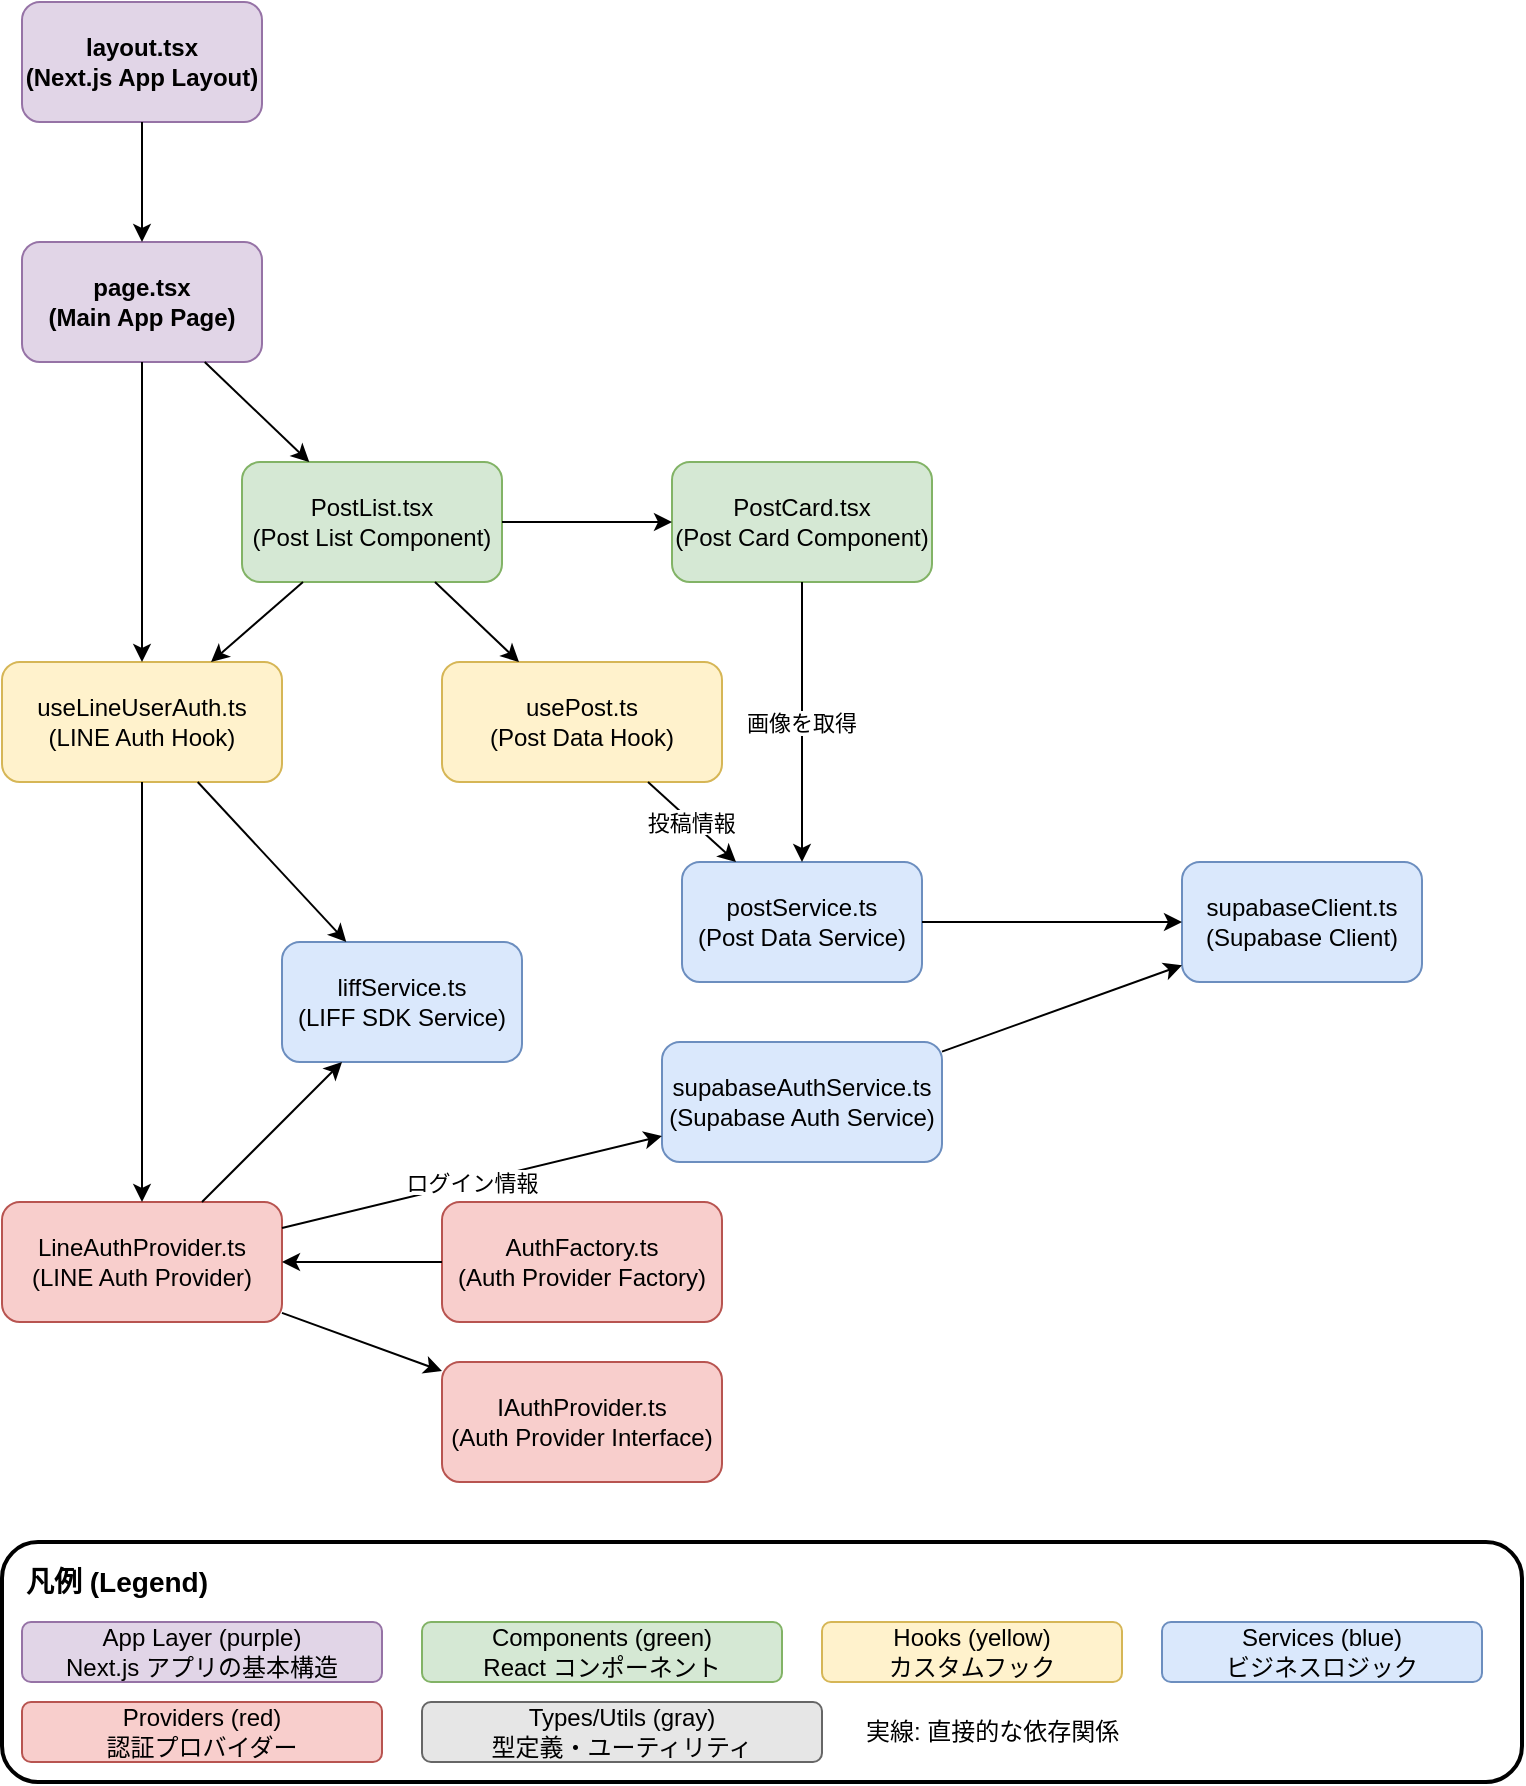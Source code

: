 <mxfile>
    <diagram id="frontend-structure" name="Frontend File Relationships">
        <mxGraphModel dx="1240" dy="1152" grid="1" gridSize="10" guides="1" tooltips="1" connect="1" arrows="1" fold="1" page="1" pageScale="1" pageWidth="827" pageHeight="1169" background="#ffffff" math="0" shadow="0">
            <root>
                <mxCell id="0"/>
                <mxCell id="1" parent="0"/>
                <mxCell id="app-layout" value="layout.tsx&#10;(Next.js App Layout)" style="rounded=1;whiteSpace=wrap;html=1;fillColor=#e1d5e7;strokeColor=#9673a6;fontStyle=1;fontColor=#000000;" parent="1" vertex="1">
                    <mxGeometry x="50" y="20" width="120" height="60" as="geometry"/>
                </mxCell>
                <mxCell id="app-page" value="page.tsx&#10;(Main App Page)" style="rounded=1;whiteSpace=wrap;html=1;fillColor=#e1d5e7;strokeColor=#9673a6;fontStyle=1;fontColor=#000000;" parent="1" vertex="1">
                    <mxGeometry x="50" y="140" width="120" height="60" as="geometry"/>
                </mxCell>
                <mxCell id="post-list" value="PostList.tsx&#10;(Post List Component)" style="rounded=1;whiteSpace=wrap;html=1;fillColor=#d5e8d4;strokeColor=#82b366;fontColor=#000000;" parent="1" vertex="1">
                    <mxGeometry x="160" y="250" width="130" height="60" as="geometry"/>
                </mxCell>
                <mxCell id="post-card" value="PostCard.tsx&#10;(Post Card Component)" style="rounded=1;whiteSpace=wrap;html=1;fillColor=#d5e8d4;strokeColor=#82b366;fontColor=#000000;" parent="1" vertex="1">
                    <mxGeometry x="375" y="250" width="130" height="60" as="geometry"/>
                </mxCell>
                <mxCell id="use-line-auth" value="useLineUserAuth.ts&#10;(LINE Auth Hook)" style="rounded=1;whiteSpace=wrap;html=1;fillColor=#fff2cc;strokeColor=#d6b656;fontColor=#000000;" parent="1" vertex="1">
                    <mxGeometry x="40" y="350" width="140" height="60" as="geometry"/>
                </mxCell>
                <mxCell id="use-post" value="usePost.ts&#10;(Post Data Hook)" style="rounded=1;whiteSpace=wrap;html=1;fillColor=#fff2cc;strokeColor=#d6b656;fontColor=#000000;" parent="1" vertex="1">
                    <mxGeometry x="260" y="350" width="140" height="60" as="geometry"/>
                </mxCell>
                <mxCell id="liff-service" value="liffService.ts&#10;(LIFF SDK Service)" style="rounded=1;whiteSpace=wrap;html=1;fillColor=#dae8fc;strokeColor=#6c8ebf;fontColor=#000000;" parent="1" vertex="1">
                    <mxGeometry x="180" y="490" width="120" height="60" as="geometry"/>
                </mxCell>
                <mxCell id="post-service" value="postService.ts&#10;(Post Data Service)" style="rounded=1;whiteSpace=wrap;html=1;fillColor=#dae8fc;strokeColor=#6c8ebf;fontColor=#000000;" parent="1" vertex="1">
                    <mxGeometry x="380" y="450" width="120" height="60" as="geometry"/>
                </mxCell>
                <mxCell id="supabase-auth" value="supabaseAuthService.ts&#10;(Supabase Auth Service)" style="rounded=1;whiteSpace=wrap;html=1;fillColor=#dae8fc;strokeColor=#6c8ebf;fontColor=#000000;" parent="1" vertex="1">
                    <mxGeometry x="370" y="540" width="140" height="60" as="geometry"/>
                </mxCell>
                <mxCell id="supabase-client" value="supabaseClient.ts&#10;(Supabase Client)" style="rounded=1;whiteSpace=wrap;html=1;fillColor=#dae8fc;strokeColor=#6c8ebf;fontColor=#000000;" parent="1" vertex="1">
                    <mxGeometry x="630" y="450" width="120" height="60" as="geometry"/>
                </mxCell>
                <mxCell id="line-auth-provider" value="LineAuthProvider.ts&#10;(LINE Auth Provider)" style="rounded=1;whiteSpace=wrap;html=1;fillColor=#f8cecc;strokeColor=#b85450;fontColor=#000000;" parent="1" vertex="1">
                    <mxGeometry x="40" y="620" width="140" height="60" as="geometry"/>
                </mxCell>
                <mxCell id="auth-factory" value="AuthFactory.ts&#10;(Auth Provider Factory)" style="rounded=1;whiteSpace=wrap;html=1;fillColor=#f8cecc;strokeColor=#b85450;fontColor=#000000;" parent="1" vertex="1">
                    <mxGeometry x="260" y="620" width="140" height="60" as="geometry"/>
                </mxCell>
                <mxCell id="i-auth-provider" value="IAuthProvider.ts&#10;(Auth Provider Interface)" style="rounded=1;whiteSpace=wrap;html=1;fillColor=#f8cecc;strokeColor=#b85450;fontColor=#000000;" parent="1" vertex="1">
                    <mxGeometry x="260" y="700" width="140" height="60" as="geometry"/>
                </mxCell>
                <mxCell id="edge1" style="strokeColor=#000000;" parent="1" source="app-layout" target="app-page" edge="1">
                    <mxGeometry relative="1" as="geometry"/>
                </mxCell>
                <mxCell id="edge2" style="strokeColor=#000000;" parent="1" source="app-page" target="post-list" edge="1">
                    <mxGeometry relative="1" as="geometry"/>
                </mxCell>
                <mxCell id="edge3" style="strokeColor=#000000;" parent="1" source="app-page" target="use-line-auth" edge="1">
                    <mxGeometry relative="1" as="geometry"/>
                </mxCell>
                <mxCell id="edge4" style="strokeColor=#000000;" parent="1" source="post-list" target="use-line-auth" edge="1">
                    <mxGeometry relative="1" as="geometry"/>
                </mxCell>
                <mxCell id="edge5" style="strokeColor=#000000;" parent="1" source="post-list" target="use-post" edge="1">
                    <mxGeometry relative="1" as="geometry"/>
                </mxCell>
                <mxCell id="edge6" style="strokeColor=#000000;" parent="1" source="post-list" target="post-card" edge="1">
                    <mxGeometry relative="1" as="geometry"/>
                </mxCell>
                <mxCell id="edge7" value="画像を取得" style="strokeColor=#000000;labelBackgroundColor=#ffffff;fontColor=#000000;" parent="1" source="post-card" target="post-service" edge="1">
                    <mxGeometry relative="1" as="geometry"/>
                </mxCell>
                <mxCell id="edge8" style="strokeColor=#000000;" parent="1" source="use-line-auth" target="line-auth-provider" edge="1">
                    <mxGeometry relative="1" as="geometry"/>
                </mxCell>
                <mxCell id="edge9" style="strokeColor=#000000;" parent="1" source="use-line-auth" target="liff-service" edge="1">
                    <mxGeometry relative="1" as="geometry"/>
                </mxCell>
                <mxCell id="edge10" value="投稿情報" style="strokeColor=#000000;labelBackgroundColor=#ffffff;fontColor=#000000;" parent="1" source="use-post" target="post-service" edge="1">
                    <mxGeometry relative="1" as="geometry"/>
                </mxCell>
                <mxCell id="edge11" style="strokeColor=#000000;" parent="1" source="line-auth-provider" target="liff-service" edge="1">
                    <mxGeometry relative="1" as="geometry"/>
                </mxCell>
                <mxCell id="edge12" value="ログイン情報" style="strokeColor=#000000;labelBackgroundColor=#ffffff;fontColor=#000000;" parent="1" source="line-auth-provider" target="supabase-auth" edge="1">
                    <mxGeometry relative="1" as="geometry"/>
                </mxCell>
                <mxCell id="edge13" style="strokeColor=#000000;" parent="1" source="post-service" target="supabase-client" edge="1">
                    <mxGeometry relative="1" as="geometry"/>
                </mxCell>
                <mxCell id="edge14" style="strokeColor=#000000;" parent="1" source="supabase-auth" target="supabase-client" edge="1">
                    <mxGeometry relative="1" as="geometry"/>
                </mxCell>
                <mxCell id="edge15" style="strokeColor=#000000;" parent="1" source="auth-factory" target="line-auth-provider" edge="1">
                    <mxGeometry relative="1" as="geometry"/>
                </mxCell>
                <mxCell id="edge16" style="strokeColor=#000000;" parent="1" source="line-auth-provider" target="i-auth-provider" edge="1">
                    <mxGeometry relative="1" as="geometry"/>
                </mxCell>
                <mxCell id="legend-box" value="" style="rounded=1;whiteSpace=wrap;html=1;fillColor=none;strokeColor=#000000;strokeWidth=2;" parent="1" vertex="1">
                    <mxGeometry x="40" y="790" width="760" height="120" as="geometry"/>
                </mxCell>
                <mxCell id="legend-title" value="凡例 (Legend)" style="text;html=1;strokeColor=none;fillColor=none;align=left;verticalAlign=middle;whiteSpace=wrap;rounded=0;fontStyle=1;fontSize=14;fontColor=#000000;" parent="1" vertex="1">
                    <mxGeometry x="50" y="800" width="100" height="20" as="geometry"/>
                </mxCell>
                <mxCell id="legend-app" value="App Layer (purple)&lt;br&gt;Next.js アプリの基本構造" style="rounded=1;whiteSpace=wrap;html=1;fillColor=#e1d5e7;strokeColor=#9673a6;fontColor=#000000;" parent="1" vertex="1">
                    <mxGeometry x="50" y="830" width="180" height="30" as="geometry"/>
                </mxCell>
                <mxCell id="legend-components" value="Components (green)&lt;br&gt;React コンポーネント" style="rounded=1;whiteSpace=wrap;html=1;fillColor=#d5e8d4;strokeColor=#82b366;fontColor=#000000;" parent="1" vertex="1">
                    <mxGeometry x="250" y="830" width="180" height="30" as="geometry"/>
                </mxCell>
                <mxCell id="legend-hooks" value="Hooks (yellow)&lt;br&gt;カスタムフック" style="rounded=1;whiteSpace=wrap;html=1;fillColor=#fff2cc;strokeColor=#d6b656;fontColor=#000000;" parent="1" vertex="1">
                    <mxGeometry x="450" y="830" width="150" height="30" as="geometry"/>
                </mxCell>
                <mxCell id="legend-services" value="Services (blue)&lt;br&gt;ビジネスロジック" style="rounded=1;whiteSpace=wrap;html=1;fillColor=#dae8fc;strokeColor=#6c8ebf;fontColor=#000000;" parent="1" vertex="1">
                    <mxGeometry x="620" y="830" width="160" height="30" as="geometry"/>
                </mxCell>
                <mxCell id="legend-providers" value="Providers (red)&lt;br&gt;認証プロバイダー" style="rounded=1;whiteSpace=wrap;html=1;fillColor=#f8cecc;strokeColor=#b85450;fontColor=#000000;" parent="1" vertex="1">
                    <mxGeometry x="50" y="870" width="180" height="30" as="geometry"/>
                </mxCell>
                <mxCell id="legend-types" value="Types/Utils (gray)&lt;br&gt;型定義・ユーティリティ" style="rounded=1;whiteSpace=wrap;html=1;fillColor=#e6e6e6;strokeColor=#666666;fontColor=#000000;" parent="1" vertex="1">
                    <mxGeometry x="250" y="870" width="200" height="30" as="geometry"/>
                </mxCell>
                <mxCell id="legend-solid" value="実線: 直接的な依存関係" style="text;html=1;strokeColor=none;fillColor=none;align=left;verticalAlign=middle;whiteSpace=wrap;rounded=0;fontColor=#000000;" parent="1" vertex="1">
                    <mxGeometry x="470" y="870" width="150" height="30" as="geometry"/>
                </mxCell>
            </root>
        </mxGraphModel>
    </diagram>
</mxfile>